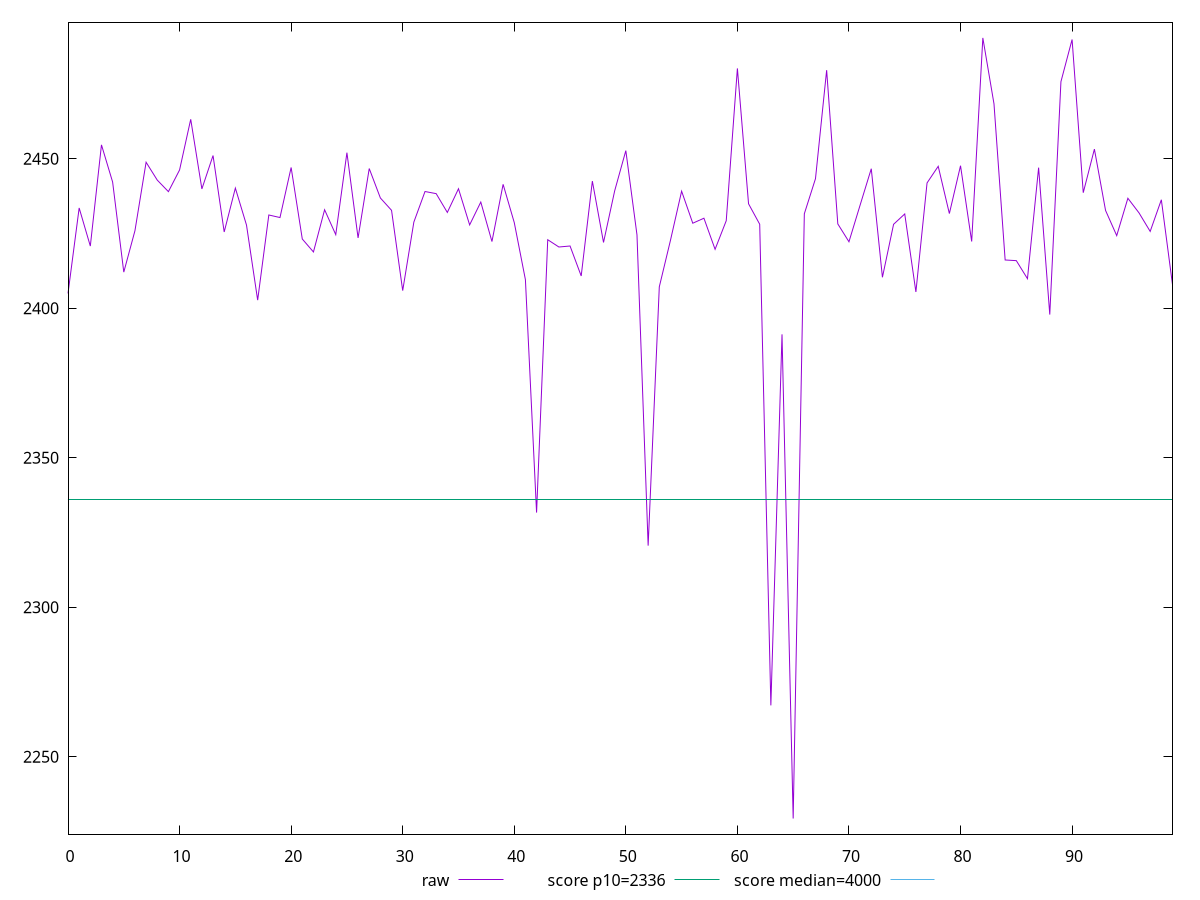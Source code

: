 reset

$raw <<EOF
0 2404.9950000000003
1 2433.5775
2 2420.835
3 2454.6825000000003
4 2442.24075
5 2412.12
6 2425.965
7 2448.87
8 2442.8999999999996
9 2439.0375
10 2446.29
11 2463.2400000000002
12 2439.945
13 2451.1125
14 2425.5464999999995
15 2440.2225
16 2427.8475
17 2402.7525
18 2431.23
19 2430.375
20 2447.1224999999995
21 2423.1974999999998
22 2418.8624999999993
23 2432.9775
24 2424.6525
25 2452.0725
26 2423.5575
27 2446.7677500000004
28 2436.915
29 2432.79
30 2405.9325000000003
31 2428.86
32 2439.0825
33 2438.37
34 2432.085
35 2440.0049999999997
36 2427.915
37 2435.55
38 2422.3424999999997
39 2441.4885000000004
40 2428.6875
41 2409.5924999999997
42 2331.705
43 2422.9575000000004
44 2420.52
45 2420.8575
46 2410.8375000000005
47 2442.5625000000005
48 2422.05
49 2439.3075
50 2452.755
51 2424.5699999999997
52 2320.6274999999996
53 2407.1924999999997
54 2422.7400000000002
55 2439.1875
56 2428.4775
57 2430.1499999999996
58 2419.7474999999995
59 2429.3100000000004
60 2480.2575
61 2434.9762500000006
62 2428.1325
63 2267.2025000000003
64 2391.3075
65 2229.366
66 2431.6349999999998
67 2443.38
68 2479.665
69 2428.245
70 2422.2749999999996
71 2434.5375000000004
72 2446.7039999999997
73 2410.3949999999995
74 2428.1175
75 2431.5750000000003
76 2405.4825
77 2441.955
78 2447.5125000000003
79 2431.7025
80 2447.7074999999995
81 2422.365
82 2490.4575000000004
83 2468.40225
84 2416.17975
85 2415.96
86 2409.9300000000003
87 2447.0549999999994
88 2397.915
89 2475.8100000000004
90 2489.9249999999993
91 2438.6849999999995
92 2453.2575000000006
93 2432.7525
94 2424.33
95 2436.825
96 2431.9267499999996
97 2425.7325
98 2436.3225
99 2407.92
EOF

set key outside below
set xrange [0:99]
set yrange [2224.14417:2495.6793300000004]
set trange [2224.14417:2495.6793300000004]
set terminal svg size 640, 500 enhanced background rgb 'white'
set output "report_00021_2021-02-20T09:16:39.615Z/first-contentful-paint/samples/pages+cached+noadtech/raw/values.svg"

plot $raw title "raw" with line, \
     2336 title "score p10=2336", \
     4000 title "score median=4000"

reset

